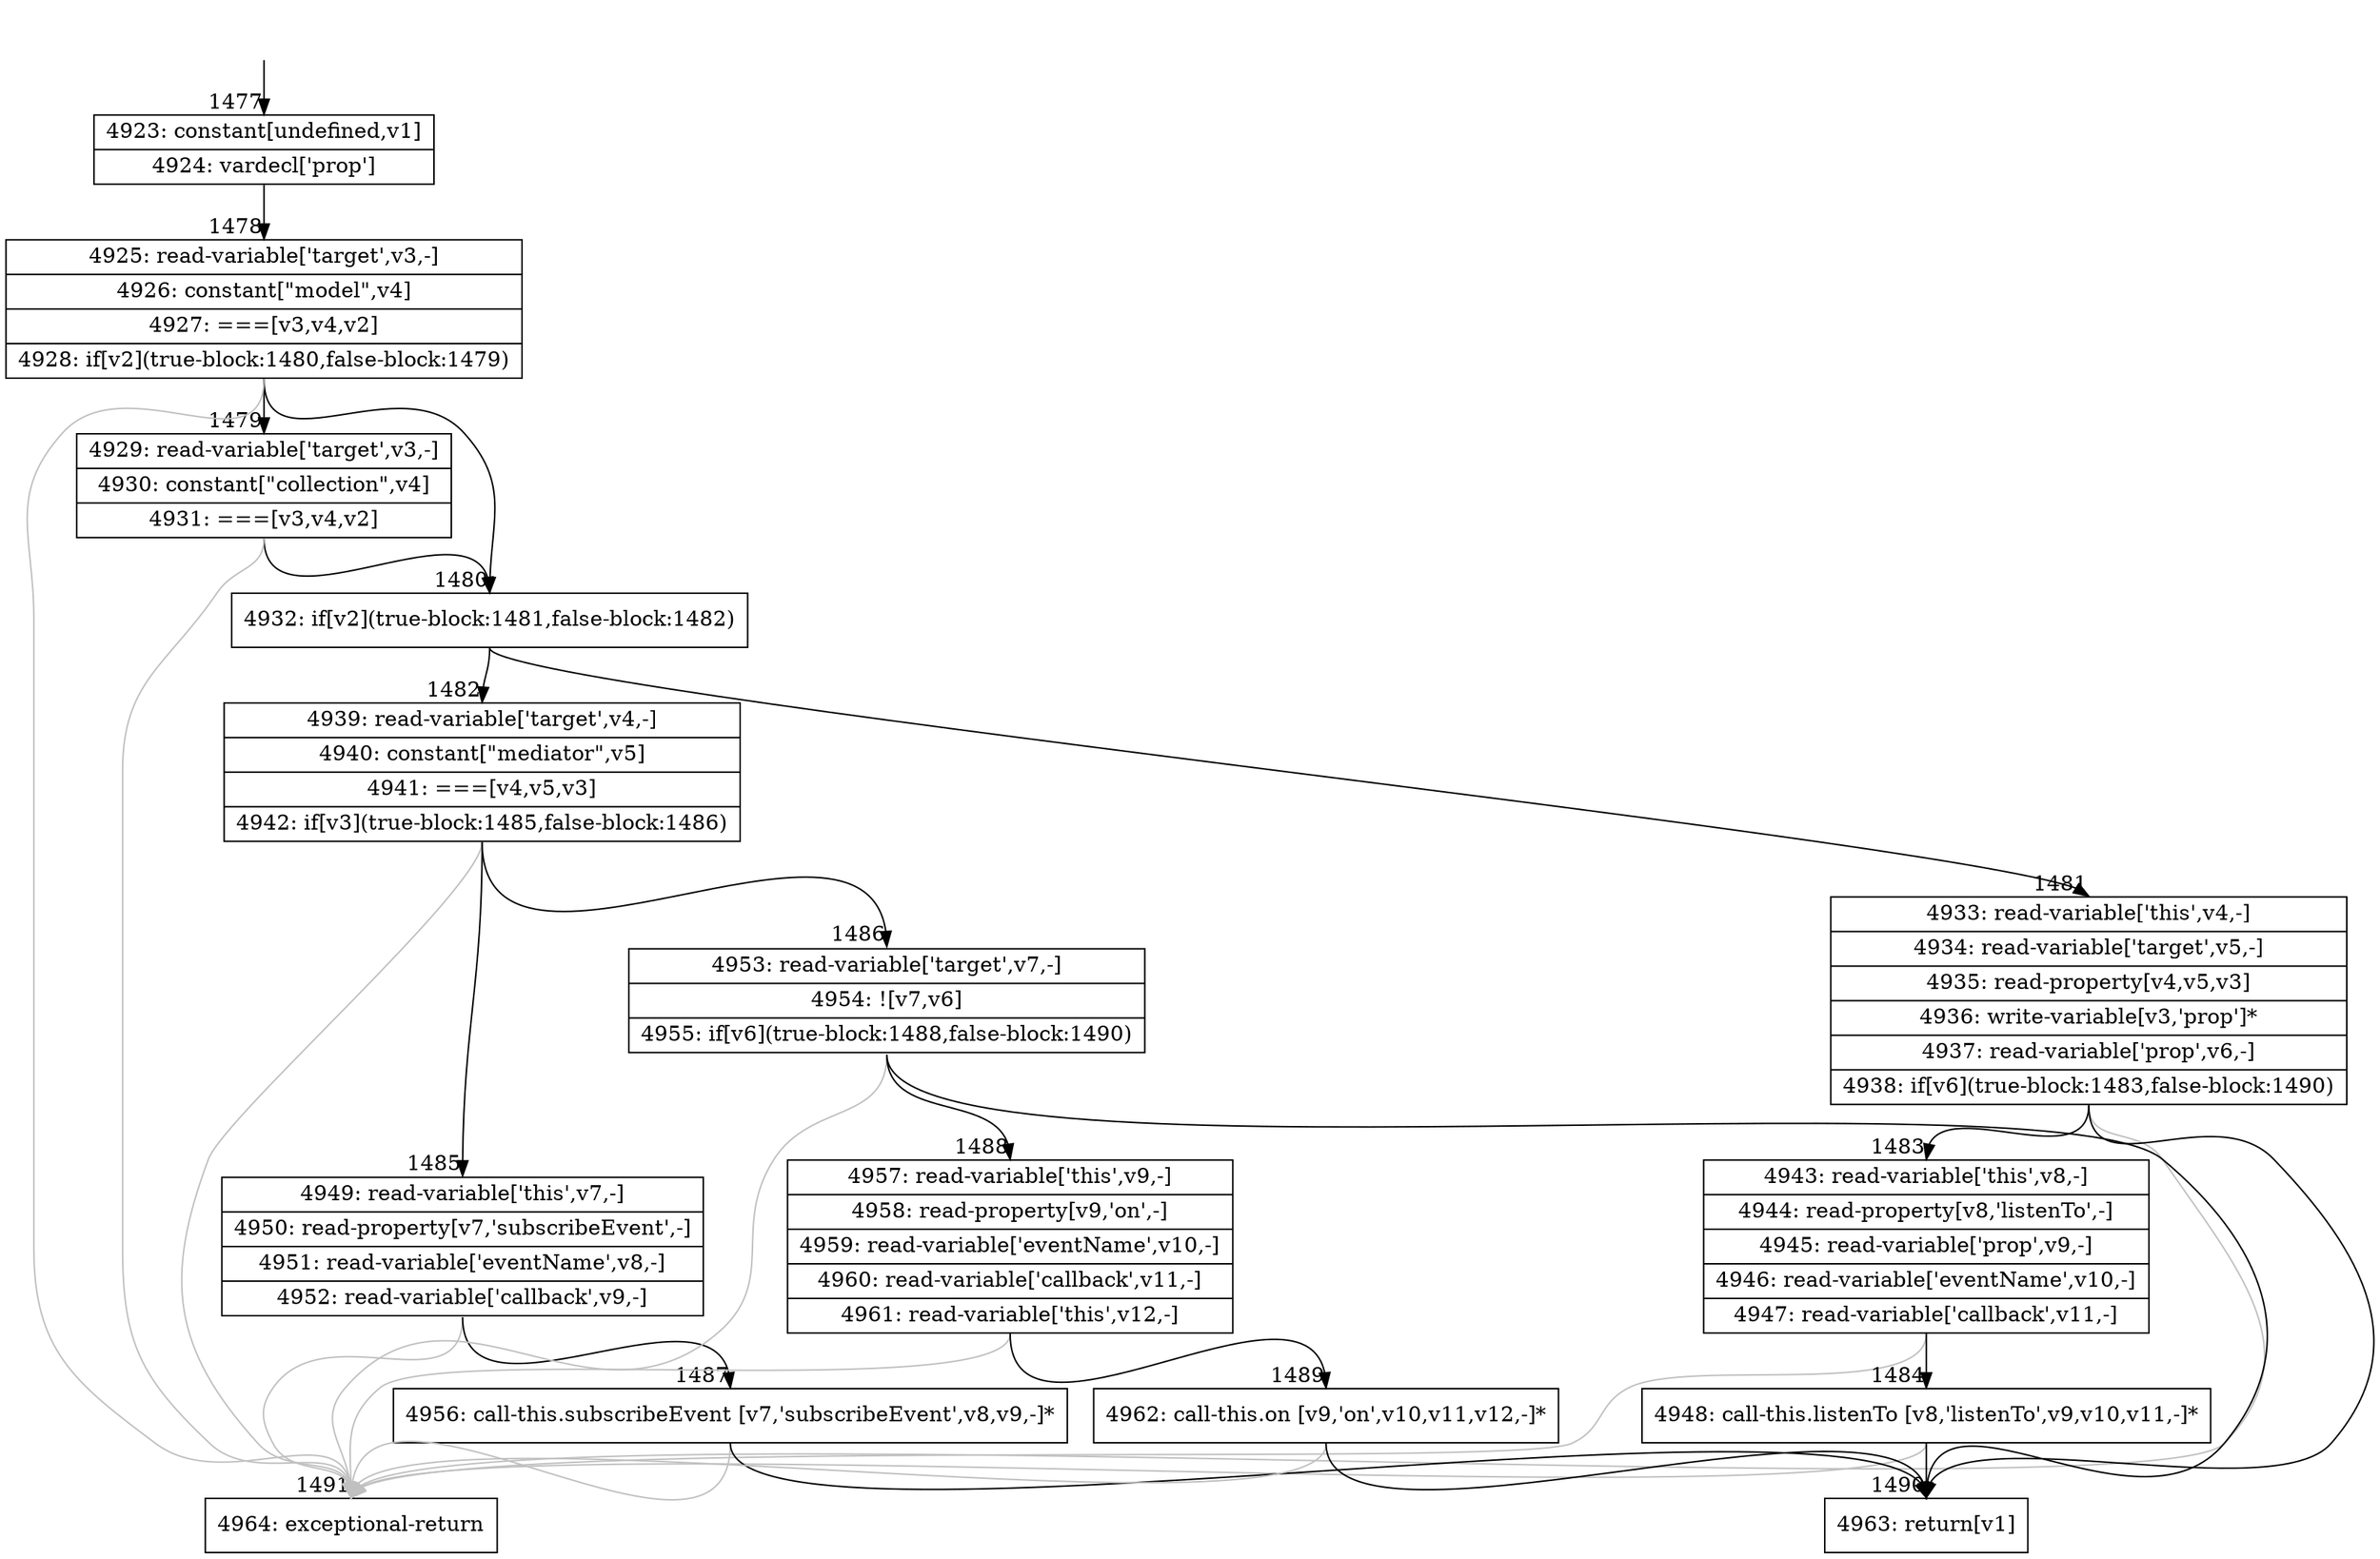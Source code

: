 digraph {
rankdir="TD"
BB_entry123[shape=none,label=""];
BB_entry123 -> BB1477 [tailport=s, headport=n, headlabel="    1477"]
BB1477 [shape=record label="{4923: constant[undefined,v1]|4924: vardecl['prop']}" ] 
BB1477 -> BB1478 [tailport=s, headport=n, headlabel="      1478"]
BB1478 [shape=record label="{4925: read-variable['target',v3,-]|4926: constant[\"model\",v4]|4927: ===[v3,v4,v2]|4928: if[v2](true-block:1480,false-block:1479)}" ] 
BB1478 -> BB1480 [tailport=s, headport=n, headlabel="      1480"]
BB1478 -> BB1479 [tailport=s, headport=n, headlabel="      1479"]
BB1478 -> BB1491 [tailport=s, headport=n, color=gray, headlabel="      1491"]
BB1479 [shape=record label="{4929: read-variable['target',v3,-]|4930: constant[\"collection\",v4]|4931: ===[v3,v4,v2]}" ] 
BB1479 -> BB1480 [tailport=s, headport=n]
BB1479 -> BB1491 [tailport=s, headport=n, color=gray]
BB1480 [shape=record label="{4932: if[v2](true-block:1481,false-block:1482)}" ] 
BB1480 -> BB1481 [tailport=s, headport=n, headlabel="      1481"]
BB1480 -> BB1482 [tailport=s, headport=n, headlabel="      1482"]
BB1481 [shape=record label="{4933: read-variable['this',v4,-]|4934: read-variable['target',v5,-]|4935: read-property[v4,v5,v3]|4936: write-variable[v3,'prop']*|4937: read-variable['prop',v6,-]|4938: if[v6](true-block:1483,false-block:1490)}" ] 
BB1481 -> BB1483 [tailport=s, headport=n, headlabel="      1483"]
BB1481 -> BB1490 [tailport=s, headport=n, headlabel="      1490"]
BB1481 -> BB1491 [tailport=s, headport=n, color=gray]
BB1482 [shape=record label="{4939: read-variable['target',v4,-]|4940: constant[\"mediator\",v5]|4941: ===[v4,v5,v3]|4942: if[v3](true-block:1485,false-block:1486)}" ] 
BB1482 -> BB1485 [tailport=s, headport=n, headlabel="      1485"]
BB1482 -> BB1486 [tailport=s, headport=n, headlabel="      1486"]
BB1482 -> BB1491 [tailport=s, headport=n, color=gray]
BB1483 [shape=record label="{4943: read-variable['this',v8,-]|4944: read-property[v8,'listenTo',-]|4945: read-variable['prop',v9,-]|4946: read-variable['eventName',v10,-]|4947: read-variable['callback',v11,-]}" ] 
BB1483 -> BB1484 [tailport=s, headport=n, headlabel="      1484"]
BB1483 -> BB1491 [tailport=s, headport=n, color=gray]
BB1484 [shape=record label="{4948: call-this.listenTo [v8,'listenTo',v9,v10,v11,-]*}" ] 
BB1484 -> BB1490 [tailport=s, headport=n]
BB1484 -> BB1491 [tailport=s, headport=n, color=gray]
BB1485 [shape=record label="{4949: read-variable['this',v7,-]|4950: read-property[v7,'subscribeEvent',-]|4951: read-variable['eventName',v8,-]|4952: read-variable['callback',v9,-]}" ] 
BB1485 -> BB1487 [tailport=s, headport=n, headlabel="      1487"]
BB1485 -> BB1491 [tailport=s, headport=n, color=gray]
BB1486 [shape=record label="{4953: read-variable['target',v7,-]|4954: ![v7,v6]|4955: if[v6](true-block:1488,false-block:1490)}" ] 
BB1486 -> BB1488 [tailport=s, headport=n, headlabel="      1488"]
BB1486 -> BB1490 [tailport=s, headport=n]
BB1486 -> BB1491 [tailport=s, headport=n, color=gray]
BB1487 [shape=record label="{4956: call-this.subscribeEvent [v7,'subscribeEvent',v8,v9,-]*}" ] 
BB1487 -> BB1490 [tailport=s, headport=n]
BB1487 -> BB1491 [tailport=s, headport=n, color=gray]
BB1488 [shape=record label="{4957: read-variable['this',v9,-]|4958: read-property[v9,'on',-]|4959: read-variable['eventName',v10,-]|4960: read-variable['callback',v11,-]|4961: read-variable['this',v12,-]}" ] 
BB1488 -> BB1489 [tailport=s, headport=n, headlabel="      1489"]
BB1488 -> BB1491 [tailport=s, headport=n, color=gray]
BB1489 [shape=record label="{4962: call-this.on [v9,'on',v10,v11,v12,-]*}" ] 
BB1489 -> BB1490 [tailport=s, headport=n]
BB1489 -> BB1491 [tailport=s, headport=n, color=gray]
BB1490 [shape=record label="{4963: return[v1]}" ] 
BB1491 [shape=record label="{4964: exceptional-return}" ] 
//#$~ 1354
}
